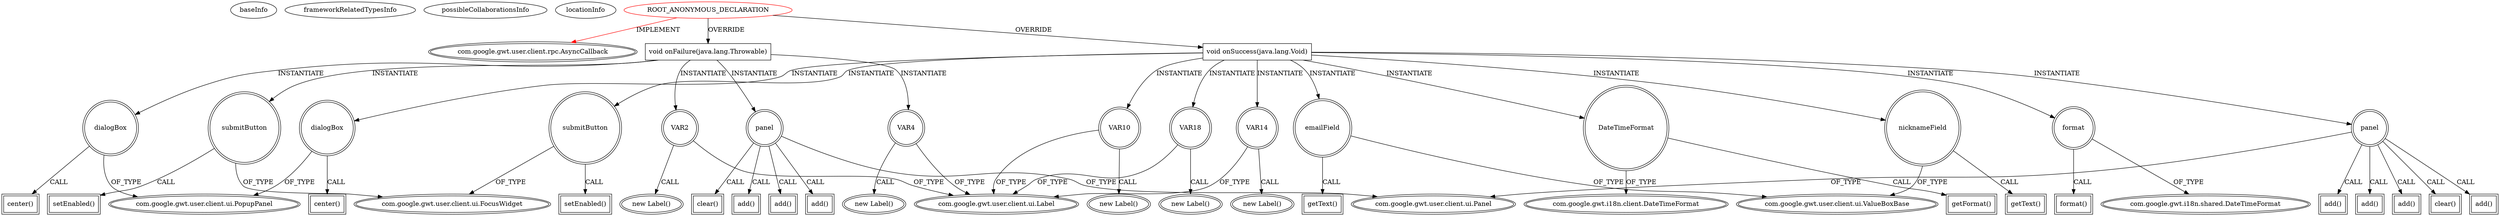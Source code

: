 digraph {
baseInfo[graphId=4118,category="extension_graph",isAnonymous=true,possibleRelation=false]
frameworkRelatedTypesInfo[0="com.google.gwt.user.client.rpc.AsyncCallback"]
possibleCollaborationsInfo[]
locationInfo[projectName="nakaken0629-mezamashimailgwt",filePath="/nakaken0629-mezamashimailgwt/mezamashimailgwt-master/mezamashimailgwt/src/com/appspot/mezamashimailgwt/client/Mezamashimailgwt.java",contextSignature="void onClick(com.google.gwt.event.dom.client.ClickEvent)",graphId="4118"]
0[label="ROOT_ANONYMOUS_DECLARATION",vertexType="ROOT_ANONYMOUS_DECLARATION",isFrameworkType=false,color=red]
1[label="com.google.gwt.user.client.rpc.AsyncCallback",vertexType="FRAMEWORK_INTERFACE_TYPE",isFrameworkType=true,peripheries=2]
2[label="void onFailure(java.lang.Throwable)",vertexType="OVERRIDING_METHOD_DECLARATION",isFrameworkType=false,shape=box]
3[label="panel",vertexType="VARIABLE_EXPRESION",isFrameworkType=true,peripheries=2,shape=circle]
5[label="com.google.gwt.user.client.ui.Panel",vertexType="FRAMEWORK_CLASS_TYPE",isFrameworkType=true,peripheries=2]
4[label="clear()",vertexType="INSIDE_CALL",isFrameworkType=true,peripheries=2,shape=box]
7[label="add()",vertexType="INSIDE_CALL",isFrameworkType=true,peripheries=2,shape=box]
9[label="VAR2",vertexType="VARIABLE_EXPRESION",isFrameworkType=true,peripheries=2,shape=circle]
10[label="com.google.gwt.user.client.ui.Label",vertexType="FRAMEWORK_CLASS_TYPE",isFrameworkType=true,peripheries=2]
8[label="new Label()",vertexType="CONSTRUCTOR_CALL",isFrameworkType=true,peripheries=2]
12[label="add()",vertexType="INSIDE_CALL",isFrameworkType=true,peripheries=2,shape=box]
14[label="VAR4",vertexType="VARIABLE_EXPRESION",isFrameworkType=true,peripheries=2,shape=circle]
13[label="new Label()",vertexType="CONSTRUCTOR_CALL",isFrameworkType=true,peripheries=2]
17[label="add()",vertexType="INSIDE_CALL",isFrameworkType=true,peripheries=2,shape=box]
18[label="dialogBox",vertexType="VARIABLE_EXPRESION",isFrameworkType=true,peripheries=2,shape=circle]
20[label="com.google.gwt.user.client.ui.PopupPanel",vertexType="FRAMEWORK_CLASS_TYPE",isFrameworkType=true,peripheries=2]
19[label="center()",vertexType="INSIDE_CALL",isFrameworkType=true,peripheries=2,shape=box]
21[label="submitButton",vertexType="VARIABLE_EXPRESION",isFrameworkType=true,peripheries=2,shape=circle]
23[label="com.google.gwt.user.client.ui.FocusWidget",vertexType="FRAMEWORK_CLASS_TYPE",isFrameworkType=true,peripheries=2]
22[label="setEnabled()",vertexType="INSIDE_CALL",isFrameworkType=true,peripheries=2,shape=box]
24[label="void onSuccess(java.lang.Void)",vertexType="OVERRIDING_METHOD_DECLARATION",isFrameworkType=false,shape=box]
25[label="panel",vertexType="VARIABLE_EXPRESION",isFrameworkType=true,peripheries=2,shape=circle]
26[label="clear()",vertexType="INSIDE_CALL",isFrameworkType=true,peripheries=2,shape=box]
29[label="add()",vertexType="INSIDE_CALL",isFrameworkType=true,peripheries=2,shape=box]
31[label="VAR10",vertexType="VARIABLE_EXPRESION",isFrameworkType=true,peripheries=2,shape=circle]
30[label="new Label()",vertexType="CONSTRUCTOR_CALL",isFrameworkType=true,peripheries=2]
33[label="nicknameField",vertexType="VARIABLE_EXPRESION",isFrameworkType=true,peripheries=2,shape=circle]
35[label="com.google.gwt.user.client.ui.ValueBoxBase",vertexType="FRAMEWORK_CLASS_TYPE",isFrameworkType=true,peripheries=2]
34[label="getText()",vertexType="INSIDE_CALL",isFrameworkType=true,peripheries=2,shape=box]
36[label="DateTimeFormat",vertexType="VARIABLE_EXPRESION",isFrameworkType=true,peripheries=2,shape=circle]
38[label="com.google.gwt.i18n.client.DateTimeFormat",vertexType="FRAMEWORK_CLASS_TYPE",isFrameworkType=true,peripheries=2]
37[label="getFormat()",vertexType="INSIDE_CALL",isFrameworkType=true,peripheries=2,shape=box]
40[label="add()",vertexType="INSIDE_CALL",isFrameworkType=true,peripheries=2,shape=box]
42[label="VAR14",vertexType="VARIABLE_EXPRESION",isFrameworkType=true,peripheries=2,shape=circle]
41[label="new Label()",vertexType="CONSTRUCTOR_CALL",isFrameworkType=true,peripheries=2]
44[label="format",vertexType="VARIABLE_EXPRESION",isFrameworkType=true,peripheries=2,shape=circle]
46[label="com.google.gwt.i18n.shared.DateTimeFormat",vertexType="FRAMEWORK_CLASS_TYPE",isFrameworkType=true,peripheries=2]
45[label="format()",vertexType="INSIDE_CALL",isFrameworkType=true,peripheries=2,shape=box]
47[label="emailField",vertexType="VARIABLE_EXPRESION",isFrameworkType=true,peripheries=2,shape=circle]
48[label="getText()",vertexType="INSIDE_CALL",isFrameworkType=true,peripheries=2,shape=box]
51[label="add()",vertexType="INSIDE_CALL",isFrameworkType=true,peripheries=2,shape=box]
53[label="VAR18",vertexType="VARIABLE_EXPRESION",isFrameworkType=true,peripheries=2,shape=circle]
52[label="new Label()",vertexType="CONSTRUCTOR_CALL",isFrameworkType=true,peripheries=2]
56[label="add()",vertexType="INSIDE_CALL",isFrameworkType=true,peripheries=2,shape=box]
57[label="dialogBox",vertexType="VARIABLE_EXPRESION",isFrameworkType=true,peripheries=2,shape=circle]
58[label="center()",vertexType="INSIDE_CALL",isFrameworkType=true,peripheries=2,shape=box]
60[label="submitButton",vertexType="VARIABLE_EXPRESION",isFrameworkType=true,peripheries=2,shape=circle]
61[label="setEnabled()",vertexType="INSIDE_CALL",isFrameworkType=true,peripheries=2,shape=box]
0->1[label="IMPLEMENT",color=red]
0->2[label="OVERRIDE"]
2->3[label="INSTANTIATE"]
3->5[label="OF_TYPE"]
3->4[label="CALL"]
3->7[label="CALL"]
2->9[label="INSTANTIATE"]
9->10[label="OF_TYPE"]
9->8[label="CALL"]
3->12[label="CALL"]
2->14[label="INSTANTIATE"]
14->10[label="OF_TYPE"]
14->13[label="CALL"]
3->17[label="CALL"]
2->18[label="INSTANTIATE"]
18->20[label="OF_TYPE"]
18->19[label="CALL"]
2->21[label="INSTANTIATE"]
21->23[label="OF_TYPE"]
21->22[label="CALL"]
0->24[label="OVERRIDE"]
24->25[label="INSTANTIATE"]
25->5[label="OF_TYPE"]
25->26[label="CALL"]
25->29[label="CALL"]
24->31[label="INSTANTIATE"]
31->10[label="OF_TYPE"]
31->30[label="CALL"]
24->33[label="INSTANTIATE"]
33->35[label="OF_TYPE"]
33->34[label="CALL"]
24->36[label="INSTANTIATE"]
36->38[label="OF_TYPE"]
36->37[label="CALL"]
25->40[label="CALL"]
24->42[label="INSTANTIATE"]
42->10[label="OF_TYPE"]
42->41[label="CALL"]
24->44[label="INSTANTIATE"]
44->46[label="OF_TYPE"]
44->45[label="CALL"]
24->47[label="INSTANTIATE"]
47->35[label="OF_TYPE"]
47->48[label="CALL"]
25->51[label="CALL"]
24->53[label="INSTANTIATE"]
53->10[label="OF_TYPE"]
53->52[label="CALL"]
25->56[label="CALL"]
24->57[label="INSTANTIATE"]
57->20[label="OF_TYPE"]
57->58[label="CALL"]
24->60[label="INSTANTIATE"]
60->23[label="OF_TYPE"]
60->61[label="CALL"]
}
